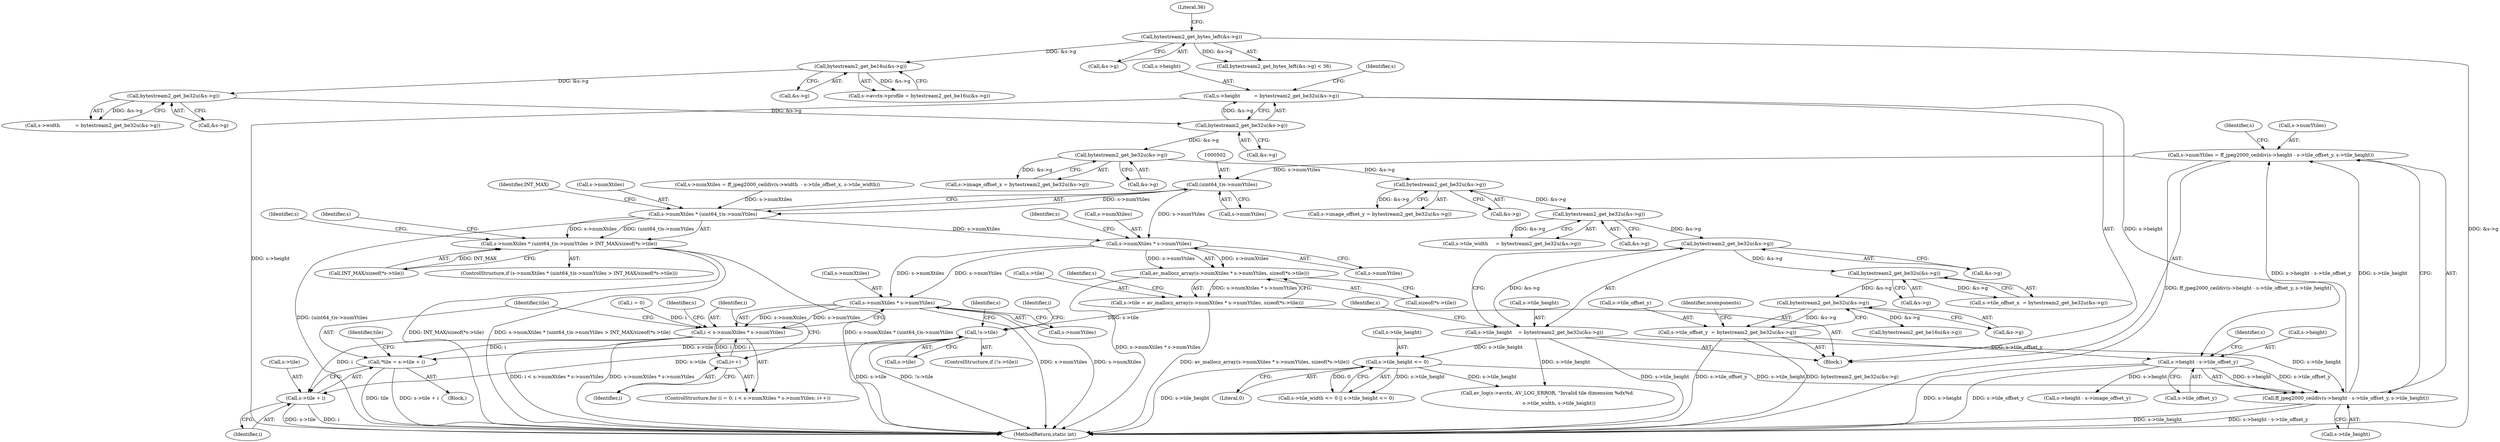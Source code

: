 digraph "0_FFmpeg_8bb11c3ca77b52e05a9ed1496a65f8a76e6e2d8f@integer" {
"1000480" [label="(Call,s->numYtiles = ff_jpeg2000_ceildiv(s->height - s->tile_offset_y, s->tile_height))"];
"1000484" [label="(Call,ff_jpeg2000_ceildiv(s->height - s->tile_offset_y, s->tile_height))"];
"1000485" [label="(Call,s->height - s->tile_offset_y)"];
"1000159" [label="(Call,s->height         = bytestream2_get_be32u(&s->g))"];
"1000163" [label="(Call,bytestream2_get_be32u(&s->g))"];
"1000154" [label="(Call,bytestream2_get_be32u(&s->g))"];
"1000145" [label="(Call,bytestream2_get_be16u(&s->g))"];
"1000131" [label="(Call,bytestream2_get_bytes_left(&s->g))"];
"1000213" [label="(Call,s->tile_offset_y  = bytestream2_get_be32u(&s->g))"];
"1000217" [label="(Call,bytestream2_get_be32u(&s->g))"];
"1000208" [label="(Call,bytestream2_get_be32u(&s->g))"];
"1000199" [label="(Call,bytestream2_get_be32u(&s->g))"];
"1000190" [label="(Call,bytestream2_get_be32u(&s->g))"];
"1000181" [label="(Call,bytestream2_get_be32u(&s->g))"];
"1000172" [label="(Call,bytestream2_get_be32u(&s->g))"];
"1000272" [label="(Call,s->tile_height <= 0)"];
"1000195" [label="(Call,s->tile_height    = bytestream2_get_be32u(&s->g))"];
"1000501" [label="(Call,(uint64_t)s->numYtiles)"];
"1000497" [label="(Call,s->numXtiles * (uint64_t)s->numYtiles)"];
"1000496" [label="(Call,s->numXtiles * (uint64_t)s->numYtiles > INT_MAX/sizeof(*s->tile))"];
"1000531" [label="(Call,s->numXtiles * s->numYtiles)"];
"1000530" [label="(Call,av_mallocz_array(s->numXtiles * s->numYtiles, sizeof(*s->tile)))"];
"1000526" [label="(Call,s->tile = av_mallocz_array(s->numXtiles * s->numYtiles, sizeof(*s->tile)))"];
"1000544" [label="(Call,!s->tile)"];
"1000578" [label="(Call,*tile = s->tile + i)"];
"1000580" [label="(Call,s->tile + i)"];
"1000567" [label="(Call,s->numXtiles * s->numYtiles)"];
"1000565" [label="(Call,i < s->numXtiles * s->numYtiles)"];
"1000574" [label="(Call,i++)"];
"1000182" [label="(Call,&s->g)"];
"1000486" [label="(Call,s->height)"];
"1000186" [label="(Call,s->tile_width     = bytestream2_get_be32u(&s->g))"];
"1000273" [label="(Call,s->tile_height)"];
"1000610" [label="(Identifier,s)"];
"1000530" [label="(Call,av_mallocz_array(s->numXtiles * s->numYtiles, sizeof(*s->tile)))"];
"1000498" [label="(Call,s->numXtiles)"];
"1000213" [label="(Call,s->tile_offset_y  = bytestream2_get_be32u(&s->g))"];
"1000146" [label="(Call,&s->g)"];
"1000217" [label="(Call,bytestream2_get_be32u(&s->g))"];
"1000541" [label="(Identifier,s)"];
"1000587" [label="(Identifier,tile)"];
"1000195" [label="(Call,s->tile_height    = bytestream2_get_be32u(&s->g))"];
"1000578" [label="(Call,*tile = s->tile + i)"];
"1000154" [label="(Call,bytestream2_get_be32u(&s->g))"];
"1000571" [label="(Call,s->numYtiles)"];
"1000114" [label="(Block,)"];
"1000170" [label="(Identifier,s)"];
"1000132" [label="(Call,&s->g)"];
"1000145" [label="(Call,bytestream2_get_be16u(&s->g))"];
"1000209" [label="(Call,&s->g)"];
"1000484" [label="(Call,ff_jpeg2000_ceildiv(s->height - s->tile_offset_y, s->tile_height))"];
"1000581" [label="(Call,s->tile)"];
"1000811" [label="(MethodReturn,static int)"];
"1000568" [label="(Call,s->numXtiles)"];
"1000503" [label="(Call,s->numYtiles)"];
"1000495" [label="(ControlStructure,if (s->numXtiles * (uint64_t)s->numYtiles > INT_MAX/sizeof(*s->tile)))"];
"1000177" [label="(Call,s->image_offset_y = bytestream2_get_be32u(&s->g))"];
"1000496" [label="(Call,s->numXtiles * (uint64_t)s->numYtiles > INT_MAX/sizeof(*s->tile))"];
"1000206" [label="(Identifier,s)"];
"1000527" [label="(Call,s->tile)"];
"1000546" [label="(Identifier,s)"];
"1000164" [label="(Call,&s->g)"];
"1000136" [label="(Literal,36)"];
"1000160" [label="(Call,s->height)"];
"1000575" [label="(Identifier,i)"];
"1000492" [label="(Call,s->tile_height)"];
"1000631" [label="(Call,s->height - s->image_offset_y)"];
"1000200" [label="(Call,&s->g)"];
"1000489" [label="(Call,s->tile_offset_y)"];
"1000544" [label="(Call,!s->tile)"];
"1000168" [label="(Call,s->image_offset_x = bytestream2_get_be32u(&s->g))"];
"1000272" [label="(Call,s->tile_height <= 0)"];
"1000497" [label="(Call,s->numXtiles * (uint64_t)s->numYtiles)"];
"1000224" [label="(Call,bytestream2_get_be16u(&s->g))"];
"1000130" [label="(Call,bytestream2_get_bytes_left(&s->g) < 36)"];
"1000531" [label="(Call,s->numXtiles * s->numYtiles)"];
"1000545" [label="(Call,s->tile)"];
"1000155" [label="(Call,&s->g)"];
"1000204" [label="(Call,s->tile_offset_x  = bytestream2_get_be32u(&s->g))"];
"1000485" [label="(Call,s->height - s->tile_offset_y)"];
"1000535" [label="(Call,s->numYtiles)"];
"1000190" [label="(Call,bytestream2_get_be32u(&s->g))"];
"1000480" [label="(Call,s->numYtiles = ff_jpeg2000_ceildiv(s->height - s->tile_offset_y, s->tile_height))"];
"1000574" [label="(Call,i++)"];
"1000538" [label="(Call,sizeof(*s->tile))"];
"1000465" [label="(Call,s->numXtiles = ff_jpeg2000_ceildiv(s->width  - s->tile_offset_x, s->tile_width))"];
"1000131" [label="(Call,bytestream2_get_bytes_left(&s->g))"];
"1000567" [label="(Call,s->numXtiles * s->numYtiles)"];
"1000532" [label="(Call,s->numXtiles)"];
"1000563" [label="(Identifier,i)"];
"1000507" [label="(Identifier,INT_MAX)"];
"1000516" [label="(Identifier,s)"];
"1000276" [label="(Literal,0)"];
"1000150" [label="(Call,s->width          = bytestream2_get_be32u(&s->g))"];
"1000543" [label="(ControlStructure,if (!s->tile))"];
"1000208" [label="(Call,bytestream2_get_be32u(&s->g))"];
"1000579" [label="(Identifier,tile)"];
"1000481" [label="(Call,s->numYtiles)"];
"1000278" [label="(Call,av_log(s->avctx, AV_LOG_ERROR, \"Invalid tile dimension %dx%d.\n\",\n               s->tile_width, s->tile_height))"];
"1000139" [label="(Call,s->avctx->profile = bytestream2_get_be16u(&s->g))"];
"1000562" [label="(Call,i = 0)"];
"1000196" [label="(Call,s->tile_height)"];
"1000526" [label="(Call,s->tile = av_mallocz_array(s->numXtiles * s->numYtiles, sizeof(*s->tile)))"];
"1000191" [label="(Call,&s->g)"];
"1000576" [label="(Block,)"];
"1000223" [label="(Identifier,ncomponents)"];
"1000584" [label="(Identifier,i)"];
"1000565" [label="(Call,i < s->numXtiles * s->numYtiles)"];
"1000499" [label="(Identifier,s)"];
"1000214" [label="(Call,s->tile_offset_y)"];
"1000561" [label="(ControlStructure,for (i = 0; i < s->numXtiles * s->numYtiles; i++))"];
"1000501" [label="(Call,(uint64_t)s->numYtiles)"];
"1000266" [label="(Call,s->tile_width <= 0 || s->tile_height <= 0)"];
"1000159" [label="(Call,s->height         = bytestream2_get_be32u(&s->g))"];
"1000506" [label="(Call,INT_MAX/sizeof(*s->tile))"];
"1000163" [label="(Call,bytestream2_get_be32u(&s->g))"];
"1000580" [label="(Call,s->tile + i)"];
"1000551" [label="(Identifier,s)"];
"1000493" [label="(Identifier,s)"];
"1000528" [label="(Identifier,s)"];
"1000218" [label="(Call,&s->g)"];
"1000173" [label="(Call,&s->g)"];
"1000566" [label="(Identifier,i)"];
"1000172" [label="(Call,bytestream2_get_be32u(&s->g))"];
"1000199" [label="(Call,bytestream2_get_be32u(&s->g))"];
"1000181" [label="(Call,bytestream2_get_be32u(&s->g))"];
"1000480" -> "1000114"  [label="AST: "];
"1000480" -> "1000484"  [label="CFG: "];
"1000481" -> "1000480"  [label="AST: "];
"1000484" -> "1000480"  [label="AST: "];
"1000499" -> "1000480"  [label="CFG: "];
"1000480" -> "1000811"  [label="DDG: ff_jpeg2000_ceildiv(s->height - s->tile_offset_y, s->tile_height)"];
"1000484" -> "1000480"  [label="DDG: s->height - s->tile_offset_y"];
"1000484" -> "1000480"  [label="DDG: s->tile_height"];
"1000480" -> "1000501"  [label="DDG: s->numYtiles"];
"1000484" -> "1000492"  [label="CFG: "];
"1000485" -> "1000484"  [label="AST: "];
"1000492" -> "1000484"  [label="AST: "];
"1000484" -> "1000811"  [label="DDG: s->tile_height"];
"1000484" -> "1000811"  [label="DDG: s->height - s->tile_offset_y"];
"1000485" -> "1000484"  [label="DDG: s->height"];
"1000485" -> "1000484"  [label="DDG: s->tile_offset_y"];
"1000272" -> "1000484"  [label="DDG: s->tile_height"];
"1000195" -> "1000484"  [label="DDG: s->tile_height"];
"1000485" -> "1000489"  [label="CFG: "];
"1000486" -> "1000485"  [label="AST: "];
"1000489" -> "1000485"  [label="AST: "];
"1000493" -> "1000485"  [label="CFG: "];
"1000485" -> "1000811"  [label="DDG: s->height"];
"1000485" -> "1000811"  [label="DDG: s->tile_offset_y"];
"1000159" -> "1000485"  [label="DDG: s->height"];
"1000213" -> "1000485"  [label="DDG: s->tile_offset_y"];
"1000485" -> "1000631"  [label="DDG: s->height"];
"1000159" -> "1000114"  [label="AST: "];
"1000159" -> "1000163"  [label="CFG: "];
"1000160" -> "1000159"  [label="AST: "];
"1000163" -> "1000159"  [label="AST: "];
"1000170" -> "1000159"  [label="CFG: "];
"1000159" -> "1000811"  [label="DDG: s->height"];
"1000163" -> "1000159"  [label="DDG: &s->g"];
"1000163" -> "1000164"  [label="CFG: "];
"1000164" -> "1000163"  [label="AST: "];
"1000154" -> "1000163"  [label="DDG: &s->g"];
"1000163" -> "1000172"  [label="DDG: &s->g"];
"1000154" -> "1000150"  [label="AST: "];
"1000154" -> "1000155"  [label="CFG: "];
"1000155" -> "1000154"  [label="AST: "];
"1000150" -> "1000154"  [label="CFG: "];
"1000154" -> "1000150"  [label="DDG: &s->g"];
"1000145" -> "1000154"  [label="DDG: &s->g"];
"1000145" -> "1000139"  [label="AST: "];
"1000145" -> "1000146"  [label="CFG: "];
"1000146" -> "1000145"  [label="AST: "];
"1000139" -> "1000145"  [label="CFG: "];
"1000145" -> "1000139"  [label="DDG: &s->g"];
"1000131" -> "1000145"  [label="DDG: &s->g"];
"1000131" -> "1000130"  [label="AST: "];
"1000131" -> "1000132"  [label="CFG: "];
"1000132" -> "1000131"  [label="AST: "];
"1000136" -> "1000131"  [label="CFG: "];
"1000131" -> "1000811"  [label="DDG: &s->g"];
"1000131" -> "1000130"  [label="DDG: &s->g"];
"1000213" -> "1000114"  [label="AST: "];
"1000213" -> "1000217"  [label="CFG: "];
"1000214" -> "1000213"  [label="AST: "];
"1000217" -> "1000213"  [label="AST: "];
"1000223" -> "1000213"  [label="CFG: "];
"1000213" -> "1000811"  [label="DDG: bytestream2_get_be32u(&s->g)"];
"1000213" -> "1000811"  [label="DDG: s->tile_offset_y"];
"1000217" -> "1000213"  [label="DDG: &s->g"];
"1000217" -> "1000218"  [label="CFG: "];
"1000218" -> "1000217"  [label="AST: "];
"1000208" -> "1000217"  [label="DDG: &s->g"];
"1000217" -> "1000224"  [label="DDG: &s->g"];
"1000208" -> "1000204"  [label="AST: "];
"1000208" -> "1000209"  [label="CFG: "];
"1000209" -> "1000208"  [label="AST: "];
"1000204" -> "1000208"  [label="CFG: "];
"1000208" -> "1000204"  [label="DDG: &s->g"];
"1000199" -> "1000208"  [label="DDG: &s->g"];
"1000199" -> "1000195"  [label="AST: "];
"1000199" -> "1000200"  [label="CFG: "];
"1000200" -> "1000199"  [label="AST: "];
"1000195" -> "1000199"  [label="CFG: "];
"1000199" -> "1000195"  [label="DDG: &s->g"];
"1000190" -> "1000199"  [label="DDG: &s->g"];
"1000190" -> "1000186"  [label="AST: "];
"1000190" -> "1000191"  [label="CFG: "];
"1000191" -> "1000190"  [label="AST: "];
"1000186" -> "1000190"  [label="CFG: "];
"1000190" -> "1000186"  [label="DDG: &s->g"];
"1000181" -> "1000190"  [label="DDG: &s->g"];
"1000181" -> "1000177"  [label="AST: "];
"1000181" -> "1000182"  [label="CFG: "];
"1000182" -> "1000181"  [label="AST: "];
"1000177" -> "1000181"  [label="CFG: "];
"1000181" -> "1000177"  [label="DDG: &s->g"];
"1000172" -> "1000181"  [label="DDG: &s->g"];
"1000172" -> "1000168"  [label="AST: "];
"1000172" -> "1000173"  [label="CFG: "];
"1000173" -> "1000172"  [label="AST: "];
"1000168" -> "1000172"  [label="CFG: "];
"1000172" -> "1000168"  [label="DDG: &s->g"];
"1000272" -> "1000266"  [label="AST: "];
"1000272" -> "1000276"  [label="CFG: "];
"1000273" -> "1000272"  [label="AST: "];
"1000276" -> "1000272"  [label="AST: "];
"1000266" -> "1000272"  [label="CFG: "];
"1000272" -> "1000811"  [label="DDG: s->tile_height"];
"1000272" -> "1000266"  [label="DDG: s->tile_height"];
"1000272" -> "1000266"  [label="DDG: 0"];
"1000195" -> "1000272"  [label="DDG: s->tile_height"];
"1000272" -> "1000278"  [label="DDG: s->tile_height"];
"1000195" -> "1000114"  [label="AST: "];
"1000196" -> "1000195"  [label="AST: "];
"1000206" -> "1000195"  [label="CFG: "];
"1000195" -> "1000811"  [label="DDG: s->tile_height"];
"1000195" -> "1000278"  [label="DDG: s->tile_height"];
"1000501" -> "1000497"  [label="AST: "];
"1000501" -> "1000503"  [label="CFG: "];
"1000502" -> "1000501"  [label="AST: "];
"1000503" -> "1000501"  [label="AST: "];
"1000497" -> "1000501"  [label="CFG: "];
"1000501" -> "1000497"  [label="DDG: s->numYtiles"];
"1000501" -> "1000531"  [label="DDG: s->numYtiles"];
"1000497" -> "1000496"  [label="AST: "];
"1000498" -> "1000497"  [label="AST: "];
"1000507" -> "1000497"  [label="CFG: "];
"1000497" -> "1000811"  [label="DDG: (uint64_t)s->numYtiles"];
"1000497" -> "1000496"  [label="DDG: s->numXtiles"];
"1000497" -> "1000496"  [label="DDG: (uint64_t)s->numYtiles"];
"1000465" -> "1000497"  [label="DDG: s->numXtiles"];
"1000497" -> "1000531"  [label="DDG: s->numXtiles"];
"1000496" -> "1000495"  [label="AST: "];
"1000496" -> "1000506"  [label="CFG: "];
"1000506" -> "1000496"  [label="AST: "];
"1000516" -> "1000496"  [label="CFG: "];
"1000528" -> "1000496"  [label="CFG: "];
"1000496" -> "1000811"  [label="DDG: INT_MAX/sizeof(*s->tile)"];
"1000496" -> "1000811"  [label="DDG: s->numXtiles * (uint64_t)s->numYtiles > INT_MAX/sizeof(*s->tile)"];
"1000496" -> "1000811"  [label="DDG: s->numXtiles * (uint64_t)s->numYtiles"];
"1000506" -> "1000496"  [label="DDG: INT_MAX"];
"1000531" -> "1000530"  [label="AST: "];
"1000531" -> "1000535"  [label="CFG: "];
"1000532" -> "1000531"  [label="AST: "];
"1000535" -> "1000531"  [label="AST: "];
"1000541" -> "1000531"  [label="CFG: "];
"1000531" -> "1000530"  [label="DDG: s->numXtiles"];
"1000531" -> "1000530"  [label="DDG: s->numYtiles"];
"1000531" -> "1000567"  [label="DDG: s->numXtiles"];
"1000531" -> "1000567"  [label="DDG: s->numYtiles"];
"1000530" -> "1000526"  [label="AST: "];
"1000530" -> "1000538"  [label="CFG: "];
"1000538" -> "1000530"  [label="AST: "];
"1000526" -> "1000530"  [label="CFG: "];
"1000530" -> "1000811"  [label="DDG: s->numXtiles * s->numYtiles"];
"1000530" -> "1000526"  [label="DDG: s->numXtiles * s->numYtiles"];
"1000526" -> "1000114"  [label="AST: "];
"1000527" -> "1000526"  [label="AST: "];
"1000546" -> "1000526"  [label="CFG: "];
"1000526" -> "1000811"  [label="DDG: av_mallocz_array(s->numXtiles * s->numYtiles, sizeof(*s->tile))"];
"1000526" -> "1000544"  [label="DDG: s->tile"];
"1000544" -> "1000543"  [label="AST: "];
"1000544" -> "1000545"  [label="CFG: "];
"1000545" -> "1000544"  [label="AST: "];
"1000551" -> "1000544"  [label="CFG: "];
"1000563" -> "1000544"  [label="CFG: "];
"1000544" -> "1000811"  [label="DDG: s->tile"];
"1000544" -> "1000811"  [label="DDG: !s->tile"];
"1000544" -> "1000578"  [label="DDG: s->tile"];
"1000544" -> "1000580"  [label="DDG: s->tile"];
"1000578" -> "1000576"  [label="AST: "];
"1000578" -> "1000580"  [label="CFG: "];
"1000579" -> "1000578"  [label="AST: "];
"1000580" -> "1000578"  [label="AST: "];
"1000587" -> "1000578"  [label="CFG: "];
"1000578" -> "1000811"  [label="DDG: tile"];
"1000578" -> "1000811"  [label="DDG: s->tile + i"];
"1000565" -> "1000578"  [label="DDG: i"];
"1000580" -> "1000584"  [label="CFG: "];
"1000581" -> "1000580"  [label="AST: "];
"1000584" -> "1000580"  [label="AST: "];
"1000580" -> "1000811"  [label="DDG: i"];
"1000580" -> "1000811"  [label="DDG: s->tile"];
"1000565" -> "1000580"  [label="DDG: i"];
"1000567" -> "1000565"  [label="AST: "];
"1000567" -> "1000571"  [label="CFG: "];
"1000568" -> "1000567"  [label="AST: "];
"1000571" -> "1000567"  [label="AST: "];
"1000565" -> "1000567"  [label="CFG: "];
"1000567" -> "1000811"  [label="DDG: s->numYtiles"];
"1000567" -> "1000811"  [label="DDG: s->numXtiles"];
"1000567" -> "1000565"  [label="DDG: s->numXtiles"];
"1000567" -> "1000565"  [label="DDG: s->numYtiles"];
"1000565" -> "1000561"  [label="AST: "];
"1000566" -> "1000565"  [label="AST: "];
"1000579" -> "1000565"  [label="CFG: "];
"1000610" -> "1000565"  [label="CFG: "];
"1000565" -> "1000811"  [label="DDG: s->numXtiles * s->numYtiles"];
"1000565" -> "1000811"  [label="DDG: i < s->numXtiles * s->numYtiles"];
"1000574" -> "1000565"  [label="DDG: i"];
"1000562" -> "1000565"  [label="DDG: i"];
"1000565" -> "1000574"  [label="DDG: i"];
"1000574" -> "1000561"  [label="AST: "];
"1000574" -> "1000575"  [label="CFG: "];
"1000575" -> "1000574"  [label="AST: "];
"1000566" -> "1000574"  [label="CFG: "];
}
